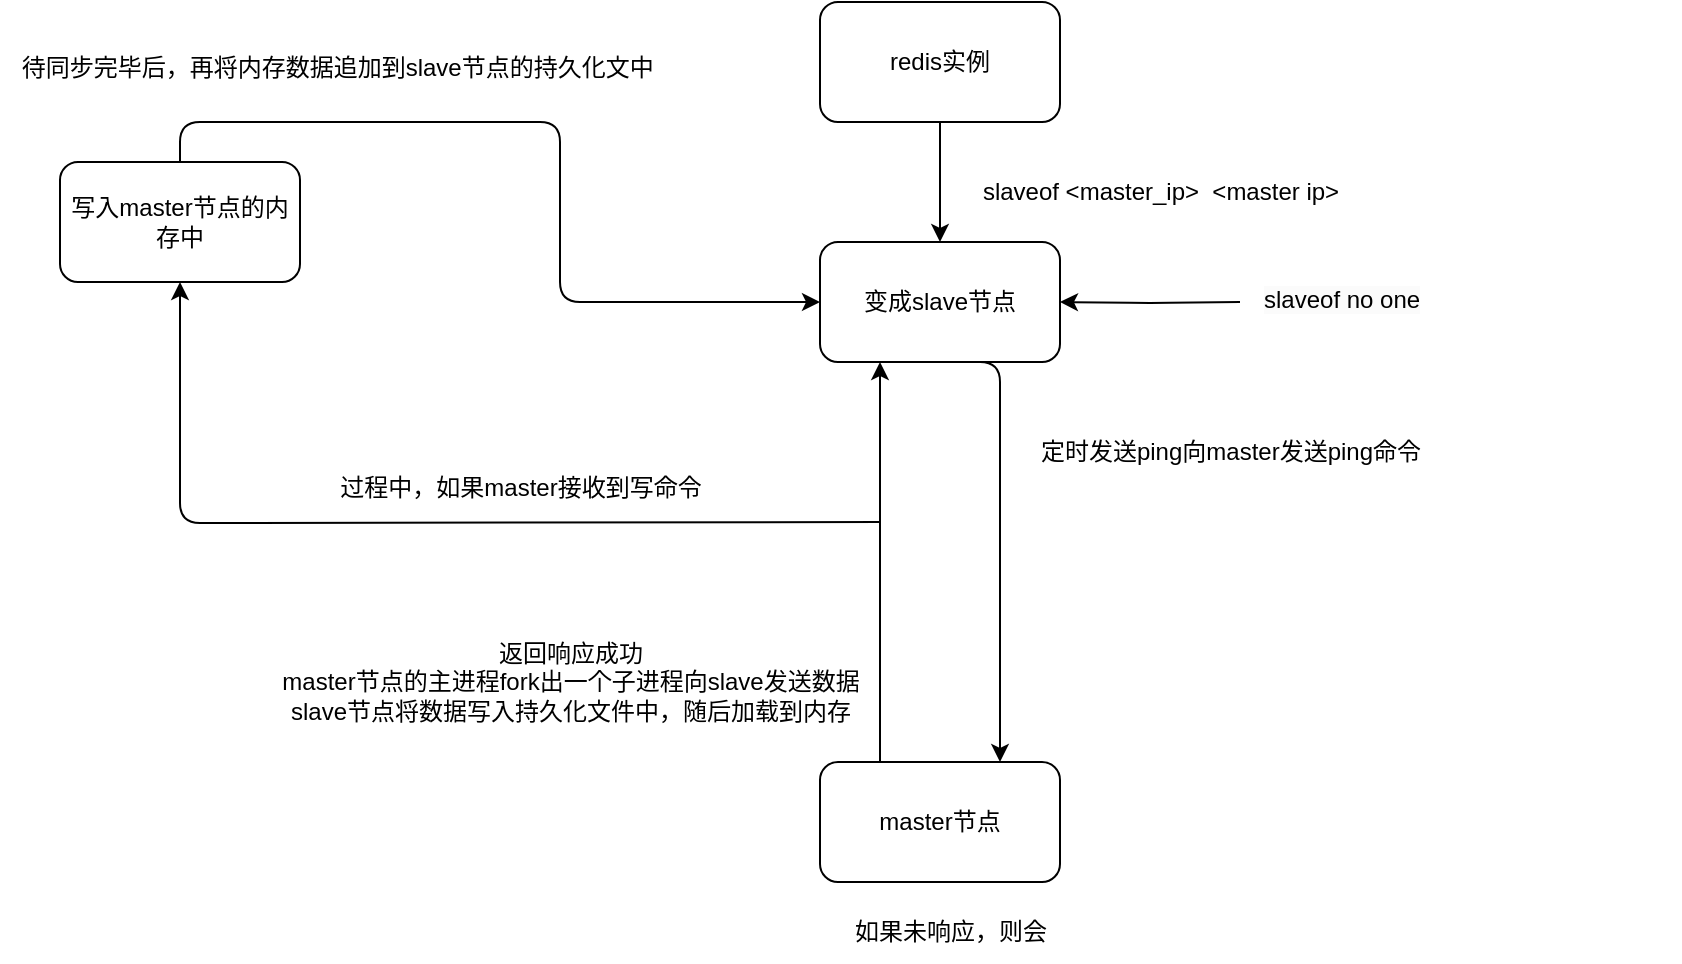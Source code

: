 <mxfile version="22.0.6" type="github">
  <diagram name="第 1 页" id="InC7F5kwpcaetfhoXfsr">
    <mxGraphModel dx="1375" dy="513" grid="1" gridSize="10" guides="1" tooltips="1" connect="1" arrows="1" fold="1" page="1" pageScale="1" pageWidth="827" pageHeight="1169" math="0" shadow="0">
      <root>
        <mxCell id="0" />
        <mxCell id="1" parent="0" />
        <mxCell id="lrW4jDTgQNn0qahZzyx1-4" value="" style="edgeStyle=orthogonalEdgeStyle;rounded=1;orthogonalLoop=1;jettySize=auto;html=1;" edge="1" parent="1" source="lrW4jDTgQNn0qahZzyx1-1" target="lrW4jDTgQNn0qahZzyx1-2">
          <mxGeometry relative="1" as="geometry" />
        </mxCell>
        <mxCell id="lrW4jDTgQNn0qahZzyx1-1" value="redis实例" style="whiteSpace=wrap;html=1;rounded=1;" vertex="1" parent="1">
          <mxGeometry x="120" y="70" width="120" height="60" as="geometry" />
        </mxCell>
        <mxCell id="lrW4jDTgQNn0qahZzyx1-9" style="edgeStyle=orthogonalEdgeStyle;rounded=1;orthogonalLoop=1;jettySize=auto;html=1;exitX=0.5;exitY=1;exitDx=0;exitDy=0;entryX=0.75;entryY=0;entryDx=0;entryDy=0;" edge="1" parent="1" source="lrW4jDTgQNn0qahZzyx1-2" target="lrW4jDTgQNn0qahZzyx1-7">
          <mxGeometry relative="1" as="geometry">
            <mxPoint x="220" y="420" as="targetPoint" />
            <Array as="points">
              <mxPoint x="210" y="250" />
            </Array>
          </mxGeometry>
        </mxCell>
        <mxCell id="lrW4jDTgQNn0qahZzyx1-2" value="变成slave节点" style="whiteSpace=wrap;html=1;rounded=1;" vertex="1" parent="1">
          <mxGeometry x="120" y="190" width="120" height="60" as="geometry" />
        </mxCell>
        <mxCell id="lrW4jDTgQNn0qahZzyx1-5" value="slaveof &amp;lt;master_ip&amp;gt;&amp;nbsp; &amp;lt;master ip&amp;gt;" style="text;html=1;align=center;verticalAlign=middle;resizable=0;points=[];autosize=1;strokeColor=none;fillColor=none;rounded=1;" vertex="1" parent="1">
          <mxGeometry x="190" y="150" width="200" height="30" as="geometry" />
        </mxCell>
        <mxCell id="lrW4jDTgQNn0qahZzyx1-13" style="edgeStyle=orthogonalEdgeStyle;rounded=1;orthogonalLoop=1;jettySize=auto;html=1;exitX=0.25;exitY=0;exitDx=0;exitDy=0;entryX=0.25;entryY=1;entryDx=0;entryDy=0;" edge="1" parent="1" source="lrW4jDTgQNn0qahZzyx1-7" target="lrW4jDTgQNn0qahZzyx1-2">
          <mxGeometry relative="1" as="geometry">
            <mxPoint x="150" y="260" as="targetPoint" />
          </mxGeometry>
        </mxCell>
        <mxCell id="lrW4jDTgQNn0qahZzyx1-7" value="master节点" style="whiteSpace=wrap;html=1;rounded=1;" vertex="1" parent="1">
          <mxGeometry x="120" y="450" width="120" height="60" as="geometry" />
        </mxCell>
        <mxCell id="lrW4jDTgQNn0qahZzyx1-10" value="定时发送ping向master发送ping命令" style="text;html=1;align=center;verticalAlign=middle;resizable=0;points=[];autosize=1;strokeColor=none;fillColor=none;rounded=1;" vertex="1" parent="1">
          <mxGeometry x="220" y="280" width="210" height="30" as="geometry" />
        </mxCell>
        <mxCell id="lrW4jDTgQNn0qahZzyx1-11" style="edgeStyle=orthogonalEdgeStyle;rounded=1;orthogonalLoop=1;jettySize=auto;html=1;entryX=1;entryY=0.5;entryDx=0;entryDy=0;" edge="1" parent="1" target="lrW4jDTgQNn0qahZzyx1-2">
          <mxGeometry relative="1" as="geometry">
            <mxPoint x="360" y="220" as="targetPoint" />
            <mxPoint x="330" y="220" as="sourcePoint" />
          </mxGeometry>
        </mxCell>
        <mxCell id="lrW4jDTgQNn0qahZzyx1-12" value="&lt;span style=&quot;color: rgb(0, 0, 0); font-family: Helvetica; font-size: 12px; font-style: normal; font-variant-ligatures: normal; font-variant-caps: normal; font-weight: 400; letter-spacing: normal; orphans: 2; text-align: center; text-indent: 0px; text-transform: none; widows: 2; word-spacing: 0px; -webkit-text-stroke-width: 0px; background-color: rgb(251, 251, 251); text-decoration-thickness: initial; text-decoration-style: initial; text-decoration-color: initial; float: none; display: inline !important;&quot;&gt;slaveof no one&lt;/span&gt;" style="text;whiteSpace=wrap;html=1;rounded=1;" vertex="1" parent="1">
          <mxGeometry x="340" y="205" width="210" height="30" as="geometry" />
        </mxCell>
        <mxCell id="lrW4jDTgQNn0qahZzyx1-14" value="返回响应成功&lt;br&gt;master节点的主进程fork出一个子进程向slave发送数据&lt;br&gt;slave节点将数据写入持久化文件中，随后加载到内存" style="text;html=1;align=center;verticalAlign=middle;resizable=0;points=[];autosize=1;strokeColor=none;fillColor=none;rounded=1;" vertex="1" parent="1">
          <mxGeometry x="-160" y="380" width="310" height="60" as="geometry" />
        </mxCell>
        <mxCell id="lrW4jDTgQNn0qahZzyx1-15" value="如果未响应，则会" style="text;html=1;align=center;verticalAlign=middle;resizable=0;points=[];autosize=1;strokeColor=none;fillColor=none;rounded=1;" vertex="1" parent="1">
          <mxGeometry x="125" y="520" width="120" height="30" as="geometry" />
        </mxCell>
        <mxCell id="lrW4jDTgQNn0qahZzyx1-21" style="edgeStyle=orthogonalEdgeStyle;rounded=1;orthogonalLoop=1;jettySize=auto;html=1;entryX=0.5;entryY=1;entryDx=0;entryDy=0;" edge="1" parent="1" target="lrW4jDTgQNn0qahZzyx1-22">
          <mxGeometry relative="1" as="geometry">
            <mxPoint x="-210" y="210" as="targetPoint" />
            <mxPoint x="150" y="330" as="sourcePoint" />
          </mxGeometry>
        </mxCell>
        <mxCell id="lrW4jDTgQNn0qahZzyx1-23" style="edgeStyle=orthogonalEdgeStyle;rounded=1;orthogonalLoop=1;jettySize=auto;html=1;exitX=0.5;exitY=0;exitDx=0;exitDy=0;entryX=0;entryY=0.5;entryDx=0;entryDy=0;" edge="1" parent="1" source="lrW4jDTgQNn0qahZzyx1-22" target="lrW4jDTgQNn0qahZzyx1-2">
          <mxGeometry relative="1" as="geometry" />
        </mxCell>
        <mxCell id="lrW4jDTgQNn0qahZzyx1-22" value="写入master节点的内存中" style="rounded=1;whiteSpace=wrap;html=1;" vertex="1" parent="1">
          <mxGeometry x="-260" y="150" width="120" height="60" as="geometry" />
        </mxCell>
        <mxCell id="lrW4jDTgQNn0qahZzyx1-24" value="待同步完毕后，再将内存数据追加到slave节点的持久化文中&amp;nbsp;" style="text;html=1;align=center;verticalAlign=middle;resizable=0;points=[];autosize=1;strokeColor=none;fillColor=none;rounded=1;" vertex="1" parent="1">
          <mxGeometry x="-290" y="88" width="340" height="30" as="geometry" />
        </mxCell>
        <mxCell id="lrW4jDTgQNn0qahZzyx1-25" value="过程中，如果master接收到写命令" style="text;html=1;align=center;verticalAlign=middle;resizable=0;points=[];autosize=1;strokeColor=none;fillColor=none;rounded=1;" vertex="1" parent="1">
          <mxGeometry x="-130" y="298" width="200" height="30" as="geometry" />
        </mxCell>
      </root>
    </mxGraphModel>
  </diagram>
</mxfile>

